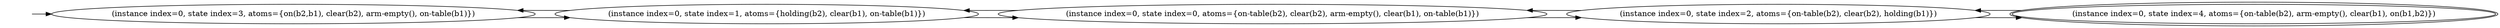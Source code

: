 digraph {
rankdir="LR"
s3[label="(instance index=0, state index=3, atoms={on(b2,b1), clear(b2), arm-empty(), on-table(b1)})"]
s1[label="(instance index=0, state index=1, atoms={holding(b2), clear(b1), on-table(b1)})"]
s0[label="(instance index=0, state index=0, atoms={on-table(b2), clear(b2), arm-empty(), clear(b1), on-table(b1)})"]
s2[label="(instance index=0, state index=2, atoms={on-table(b2), clear(b2), holding(b1)})"]
s4[peripheries=2,label="(instance index=0, state index=4, atoms={on-table(b2), arm-empty(), clear(b1), on(b1,b2)})"]
Dangling [ label = "", style = invis ]
{ rank = same; Dangling }
Dangling -> s3
{ rank = same; s3}
{ rank = same; s1}
{ rank = same; s0}
{ rank = same; s2}
{ rank = same; s4}
{
s3->s1
}
{
s1->s0
s1->s3
}
{
s0->s1
s0->s2
}
{
s2->s4
s2->s0
}
{
s4->s2
}
}
